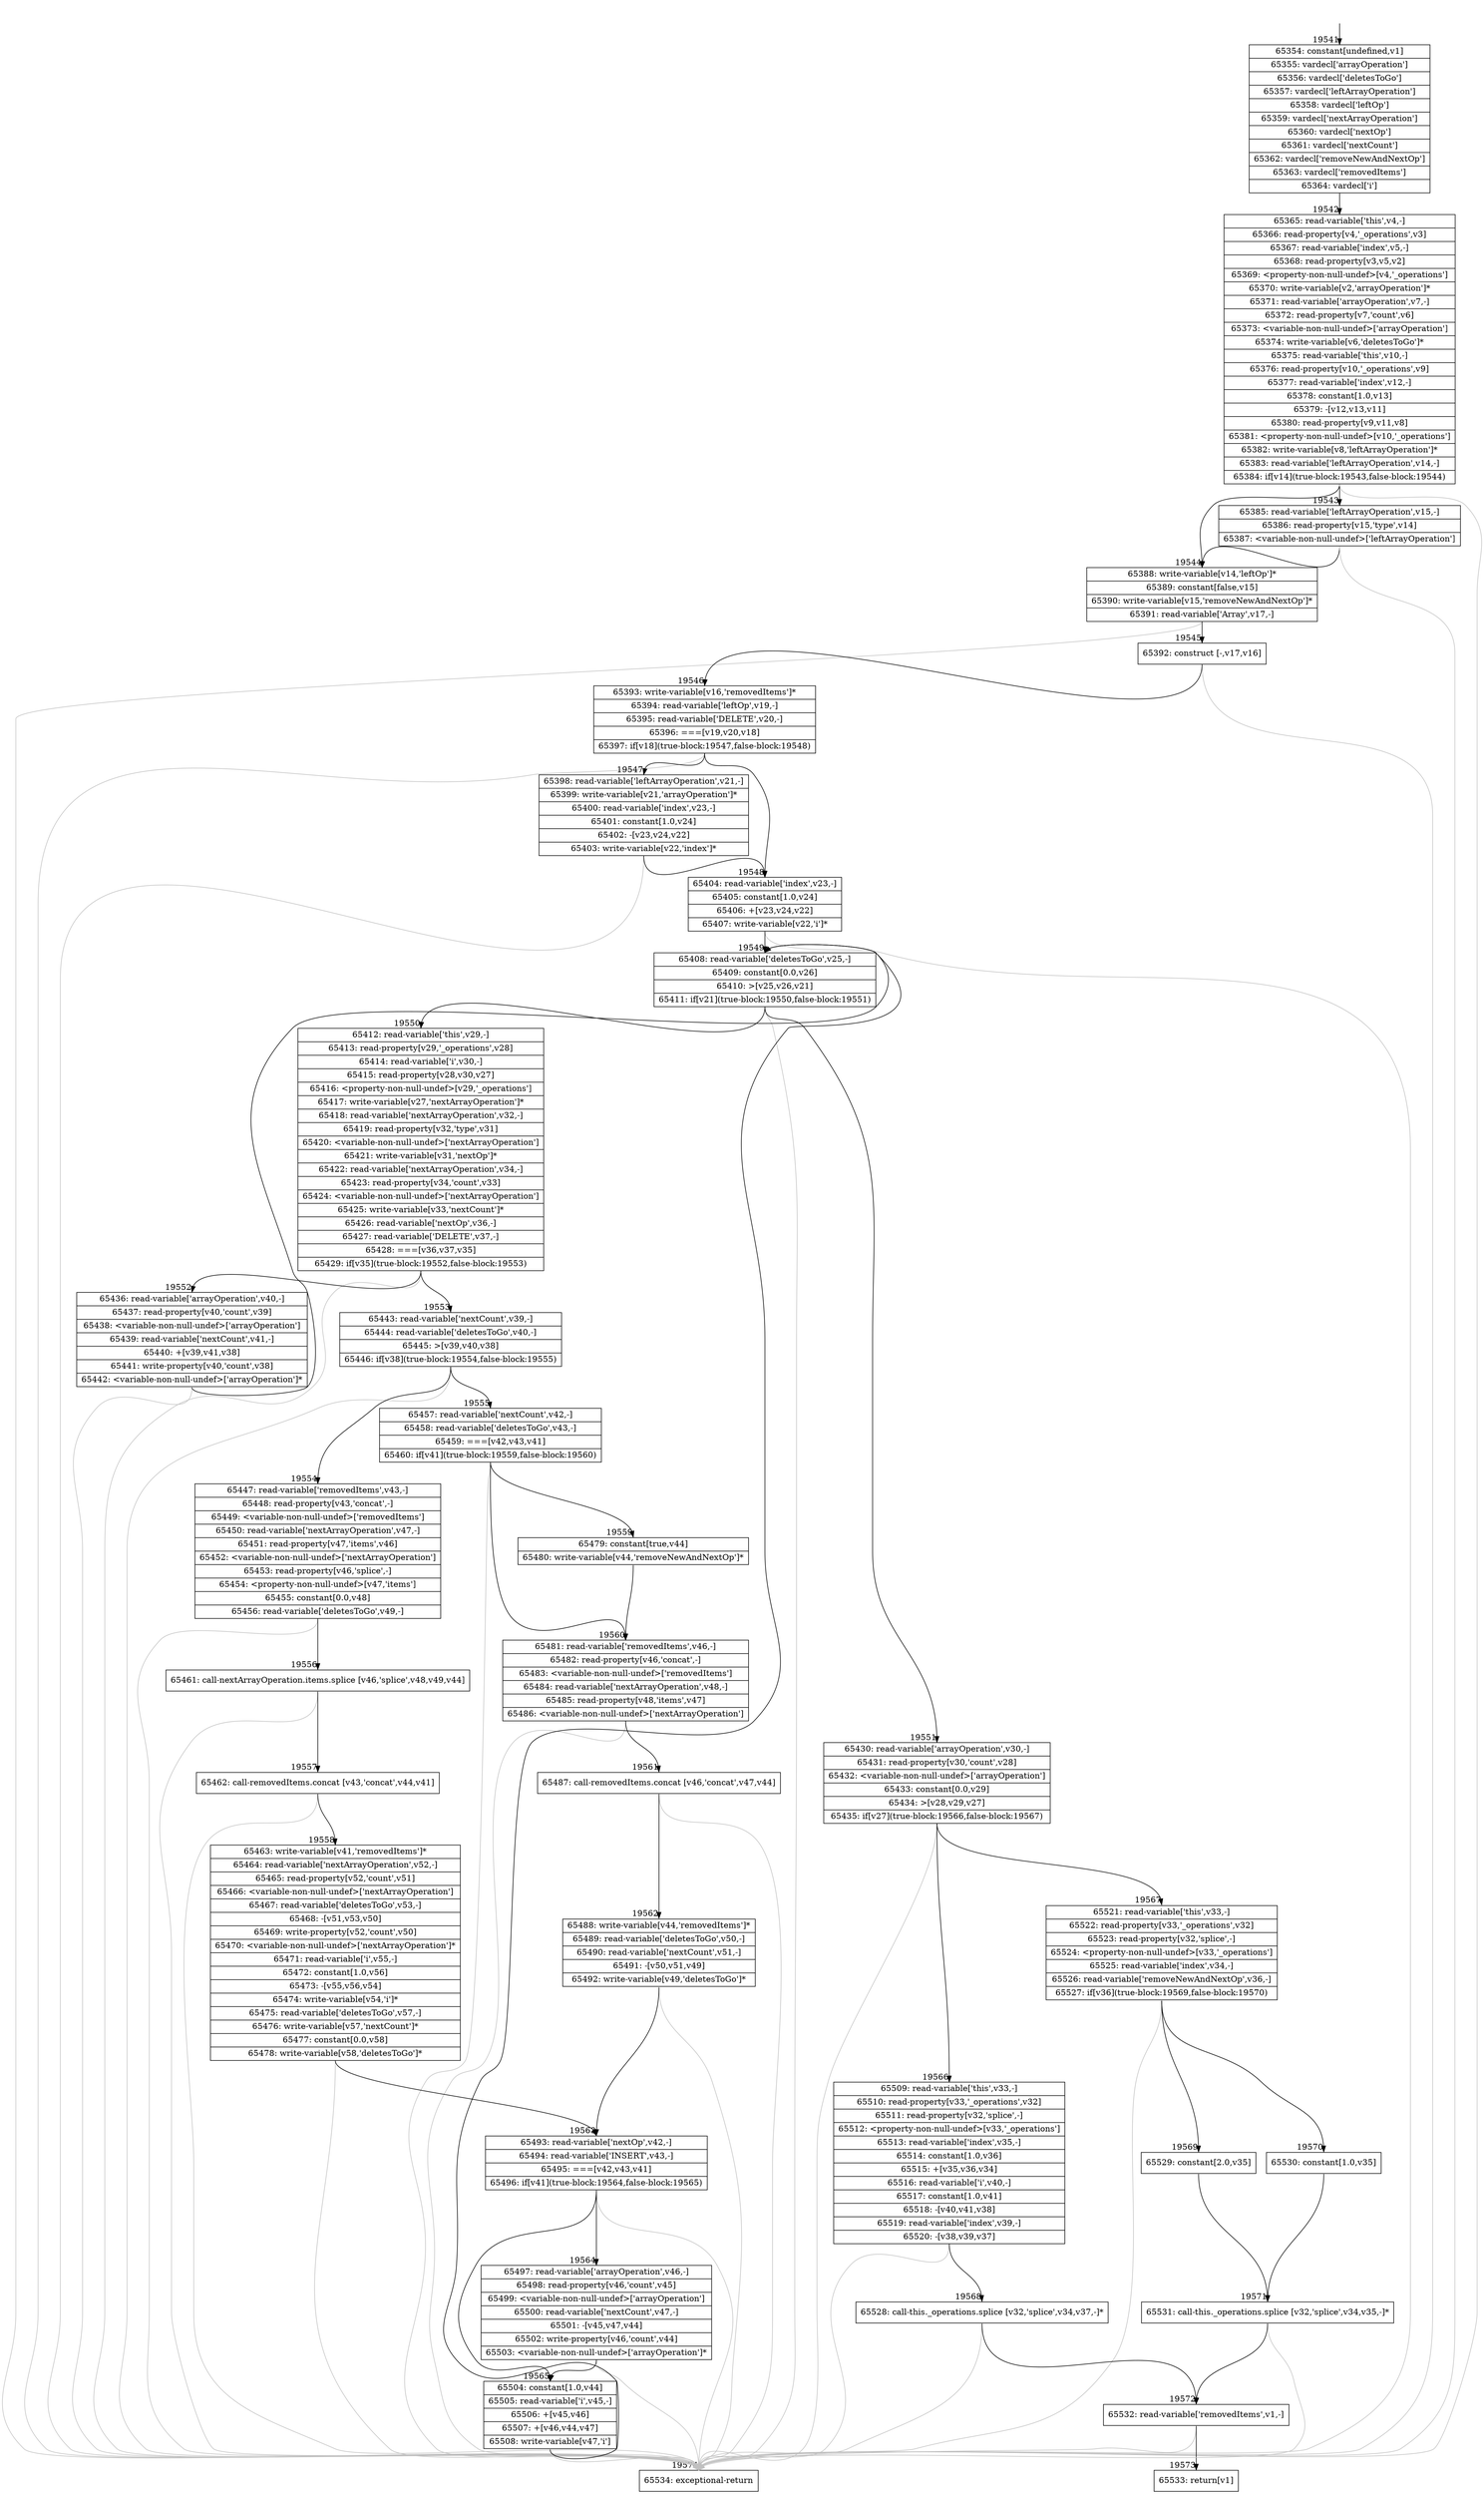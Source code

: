 digraph {
rankdir="TD"
BB_entry1682[shape=none,label=""];
BB_entry1682 -> BB19541 [tailport=s, headport=n, headlabel="    19541"]
BB19541 [shape=record label="{65354: constant[undefined,v1]|65355: vardecl['arrayOperation']|65356: vardecl['deletesToGo']|65357: vardecl['leftArrayOperation']|65358: vardecl['leftOp']|65359: vardecl['nextArrayOperation']|65360: vardecl['nextOp']|65361: vardecl['nextCount']|65362: vardecl['removeNewAndNextOp']|65363: vardecl['removedItems']|65364: vardecl['i']}" ] 
BB19541 -> BB19542 [tailport=s, headport=n, headlabel="      19542"]
BB19542 [shape=record label="{65365: read-variable['this',v4,-]|65366: read-property[v4,'_operations',v3]|65367: read-variable['index',v5,-]|65368: read-property[v3,v5,v2]|65369: \<property-non-null-undef\>[v4,'_operations']|65370: write-variable[v2,'arrayOperation']*|65371: read-variable['arrayOperation',v7,-]|65372: read-property[v7,'count',v6]|65373: \<variable-non-null-undef\>['arrayOperation']|65374: write-variable[v6,'deletesToGo']*|65375: read-variable['this',v10,-]|65376: read-property[v10,'_operations',v9]|65377: read-variable['index',v12,-]|65378: constant[1.0,v13]|65379: -[v12,v13,v11]|65380: read-property[v9,v11,v8]|65381: \<property-non-null-undef\>[v10,'_operations']|65382: write-variable[v8,'leftArrayOperation']*|65383: read-variable['leftArrayOperation',v14,-]|65384: if[v14](true-block:19543,false-block:19544)}" ] 
BB19542 -> BB19544 [tailport=s, headport=n, headlabel="      19544"]
BB19542 -> BB19543 [tailport=s, headport=n, headlabel="      19543"]
BB19542 -> BB19574 [tailport=s, headport=n, color=gray, headlabel="      19574"]
BB19543 [shape=record label="{65385: read-variable['leftArrayOperation',v15,-]|65386: read-property[v15,'type',v14]|65387: \<variable-non-null-undef\>['leftArrayOperation']}" ] 
BB19543 -> BB19544 [tailport=s, headport=n]
BB19543 -> BB19574 [tailport=s, headport=n, color=gray]
BB19544 [shape=record label="{65388: write-variable[v14,'leftOp']*|65389: constant[false,v15]|65390: write-variable[v15,'removeNewAndNextOp']*|65391: read-variable['Array',v17,-]}" ] 
BB19544 -> BB19545 [tailport=s, headport=n, headlabel="      19545"]
BB19544 -> BB19574 [tailport=s, headport=n, color=gray]
BB19545 [shape=record label="{65392: construct [-,v17,v16]}" ] 
BB19545 -> BB19546 [tailport=s, headport=n, headlabel="      19546"]
BB19545 -> BB19574 [tailport=s, headport=n, color=gray]
BB19546 [shape=record label="{65393: write-variable[v16,'removedItems']*|65394: read-variable['leftOp',v19,-]|65395: read-variable['DELETE',v20,-]|65396: ===[v19,v20,v18]|65397: if[v18](true-block:19547,false-block:19548)}" ] 
BB19546 -> BB19547 [tailport=s, headport=n, headlabel="      19547"]
BB19546 -> BB19548 [tailport=s, headport=n, headlabel="      19548"]
BB19546 -> BB19574 [tailport=s, headport=n, color=gray]
BB19547 [shape=record label="{65398: read-variable['leftArrayOperation',v21,-]|65399: write-variable[v21,'arrayOperation']*|65400: read-variable['index',v23,-]|65401: constant[1.0,v24]|65402: -[v23,v24,v22]|65403: write-variable[v22,'index']*}" ] 
BB19547 -> BB19548 [tailport=s, headport=n]
BB19547 -> BB19574 [tailport=s, headport=n, color=gray]
BB19548 [shape=record label="{65404: read-variable['index',v23,-]|65405: constant[1.0,v24]|65406: +[v23,v24,v22]|65407: write-variable[v22,'i']*}" ] 
BB19548 -> BB19549 [tailport=s, headport=n, headlabel="      19549"]
BB19548 -> BB19574 [tailport=s, headport=n, color=gray]
BB19549 [shape=record label="{65408: read-variable['deletesToGo',v25,-]|65409: constant[0.0,v26]|65410: \>[v25,v26,v21]|65411: if[v21](true-block:19550,false-block:19551)}" ] 
BB19549 -> BB19550 [tailport=s, headport=n, headlabel="      19550"]
BB19549 -> BB19551 [tailport=s, headport=n, headlabel="      19551"]
BB19549 -> BB19574 [tailport=s, headport=n, color=gray]
BB19550 [shape=record label="{65412: read-variable['this',v29,-]|65413: read-property[v29,'_operations',v28]|65414: read-variable['i',v30,-]|65415: read-property[v28,v30,v27]|65416: \<property-non-null-undef\>[v29,'_operations']|65417: write-variable[v27,'nextArrayOperation']*|65418: read-variable['nextArrayOperation',v32,-]|65419: read-property[v32,'type',v31]|65420: \<variable-non-null-undef\>['nextArrayOperation']|65421: write-variable[v31,'nextOp']*|65422: read-variable['nextArrayOperation',v34,-]|65423: read-property[v34,'count',v33]|65424: \<variable-non-null-undef\>['nextArrayOperation']|65425: write-variable[v33,'nextCount']*|65426: read-variable['nextOp',v36,-]|65427: read-variable['DELETE',v37,-]|65428: ===[v36,v37,v35]|65429: if[v35](true-block:19552,false-block:19553)}" ] 
BB19550 -> BB19552 [tailport=s, headport=n, headlabel="      19552"]
BB19550 -> BB19553 [tailport=s, headport=n, headlabel="      19553"]
BB19550 -> BB19574 [tailport=s, headport=n, color=gray]
BB19551 [shape=record label="{65430: read-variable['arrayOperation',v30,-]|65431: read-property[v30,'count',v28]|65432: \<variable-non-null-undef\>['arrayOperation']|65433: constant[0.0,v29]|65434: \>[v28,v29,v27]|65435: if[v27](true-block:19566,false-block:19567)}" ] 
BB19551 -> BB19566 [tailport=s, headport=n, headlabel="      19566"]
BB19551 -> BB19567 [tailport=s, headport=n, headlabel="      19567"]
BB19551 -> BB19574 [tailport=s, headport=n, color=gray]
BB19552 [shape=record label="{65436: read-variable['arrayOperation',v40,-]|65437: read-property[v40,'count',v39]|65438: \<variable-non-null-undef\>['arrayOperation']|65439: read-variable['nextCount',v41,-]|65440: +[v39,v41,v38]|65441: write-property[v40,'count',v38]|65442: \<variable-non-null-undef\>['arrayOperation']*}" ] 
BB19552 -> BB19549 [tailport=s, headport=n]
BB19552 -> BB19574 [tailport=s, headport=n, color=gray]
BB19553 [shape=record label="{65443: read-variable['nextCount',v39,-]|65444: read-variable['deletesToGo',v40,-]|65445: \>[v39,v40,v38]|65446: if[v38](true-block:19554,false-block:19555)}" ] 
BB19553 -> BB19554 [tailport=s, headport=n, headlabel="      19554"]
BB19553 -> BB19555 [tailport=s, headport=n, headlabel="      19555"]
BB19553 -> BB19574 [tailport=s, headport=n, color=gray]
BB19554 [shape=record label="{65447: read-variable['removedItems',v43,-]|65448: read-property[v43,'concat',-]|65449: \<variable-non-null-undef\>['removedItems']|65450: read-variable['nextArrayOperation',v47,-]|65451: read-property[v47,'items',v46]|65452: \<variable-non-null-undef\>['nextArrayOperation']|65453: read-property[v46,'splice',-]|65454: \<property-non-null-undef\>[v47,'items']|65455: constant[0.0,v48]|65456: read-variable['deletesToGo',v49,-]}" ] 
BB19554 -> BB19556 [tailport=s, headport=n, headlabel="      19556"]
BB19554 -> BB19574 [tailport=s, headport=n, color=gray]
BB19555 [shape=record label="{65457: read-variable['nextCount',v42,-]|65458: read-variable['deletesToGo',v43,-]|65459: ===[v42,v43,v41]|65460: if[v41](true-block:19559,false-block:19560)}" ] 
BB19555 -> BB19559 [tailport=s, headport=n, headlabel="      19559"]
BB19555 -> BB19560 [tailport=s, headport=n, headlabel="      19560"]
BB19555 -> BB19574 [tailport=s, headport=n, color=gray]
BB19556 [shape=record label="{65461: call-nextArrayOperation.items.splice [v46,'splice',v48,v49,v44]}" ] 
BB19556 -> BB19557 [tailport=s, headport=n, headlabel="      19557"]
BB19556 -> BB19574 [tailport=s, headport=n, color=gray]
BB19557 [shape=record label="{65462: call-removedItems.concat [v43,'concat',v44,v41]}" ] 
BB19557 -> BB19558 [tailport=s, headport=n, headlabel="      19558"]
BB19557 -> BB19574 [tailport=s, headport=n, color=gray]
BB19558 [shape=record label="{65463: write-variable[v41,'removedItems']*|65464: read-variable['nextArrayOperation',v52,-]|65465: read-property[v52,'count',v51]|65466: \<variable-non-null-undef\>['nextArrayOperation']|65467: read-variable['deletesToGo',v53,-]|65468: -[v51,v53,v50]|65469: write-property[v52,'count',v50]|65470: \<variable-non-null-undef\>['nextArrayOperation']*|65471: read-variable['i',v55,-]|65472: constant[1.0,v56]|65473: -[v55,v56,v54]|65474: write-variable[v54,'i']*|65475: read-variable['deletesToGo',v57,-]|65476: write-variable[v57,'nextCount']*|65477: constant[0.0,v58]|65478: write-variable[v58,'deletesToGo']*}" ] 
BB19558 -> BB19563 [tailport=s, headport=n, headlabel="      19563"]
BB19558 -> BB19574 [tailport=s, headport=n, color=gray]
BB19559 [shape=record label="{65479: constant[true,v44]|65480: write-variable[v44,'removeNewAndNextOp']*}" ] 
BB19559 -> BB19560 [tailport=s, headport=n]
BB19560 [shape=record label="{65481: read-variable['removedItems',v46,-]|65482: read-property[v46,'concat',-]|65483: \<variable-non-null-undef\>['removedItems']|65484: read-variable['nextArrayOperation',v48,-]|65485: read-property[v48,'items',v47]|65486: \<variable-non-null-undef\>['nextArrayOperation']}" ] 
BB19560 -> BB19561 [tailport=s, headport=n, headlabel="      19561"]
BB19560 -> BB19574 [tailport=s, headport=n, color=gray]
BB19561 [shape=record label="{65487: call-removedItems.concat [v46,'concat',v47,v44]}" ] 
BB19561 -> BB19562 [tailport=s, headport=n, headlabel="      19562"]
BB19561 -> BB19574 [tailport=s, headport=n, color=gray]
BB19562 [shape=record label="{65488: write-variable[v44,'removedItems']*|65489: read-variable['deletesToGo',v50,-]|65490: read-variable['nextCount',v51,-]|65491: -[v50,v51,v49]|65492: write-variable[v49,'deletesToGo']*}" ] 
BB19562 -> BB19563 [tailport=s, headport=n]
BB19562 -> BB19574 [tailport=s, headport=n, color=gray]
BB19563 [shape=record label="{65493: read-variable['nextOp',v42,-]|65494: read-variable['INSERT',v43,-]|65495: ===[v42,v43,v41]|65496: if[v41](true-block:19564,false-block:19565)}" ] 
BB19563 -> BB19564 [tailport=s, headport=n, headlabel="      19564"]
BB19563 -> BB19565 [tailport=s, headport=n, headlabel="      19565"]
BB19563 -> BB19574 [tailport=s, headport=n, color=gray]
BB19564 [shape=record label="{65497: read-variable['arrayOperation',v46,-]|65498: read-property[v46,'count',v45]|65499: \<variable-non-null-undef\>['arrayOperation']|65500: read-variable['nextCount',v47,-]|65501: -[v45,v47,v44]|65502: write-property[v46,'count',v44]|65503: \<variable-non-null-undef\>['arrayOperation']*}" ] 
BB19564 -> BB19565 [tailport=s, headport=n]
BB19564 -> BB19574 [tailport=s, headport=n, color=gray]
BB19565 [shape=record label="{65504: constant[1.0,v44]|65505: read-variable['i',v45,-]|65506: +[v45,v46]|65507: +[v46,v44,v47]|65508: write-variable[v47,'i']}" ] 
BB19565 -> BB19549 [tailport=s, headport=n]
BB19565 -> BB19574 [tailport=s, headport=n, color=gray]
BB19566 [shape=record label="{65509: read-variable['this',v33,-]|65510: read-property[v33,'_operations',v32]|65511: read-property[v32,'splice',-]|65512: \<property-non-null-undef\>[v33,'_operations']|65513: read-variable['index',v35,-]|65514: constant[1.0,v36]|65515: +[v35,v36,v34]|65516: read-variable['i',v40,-]|65517: constant[1.0,v41]|65518: -[v40,v41,v38]|65519: read-variable['index',v39,-]|65520: -[v38,v39,v37]}" ] 
BB19566 -> BB19568 [tailport=s, headport=n, headlabel="      19568"]
BB19566 -> BB19574 [tailport=s, headport=n, color=gray]
BB19567 [shape=record label="{65521: read-variable['this',v33,-]|65522: read-property[v33,'_operations',v32]|65523: read-property[v32,'splice',-]|65524: \<property-non-null-undef\>[v33,'_operations']|65525: read-variable['index',v34,-]|65526: read-variable['removeNewAndNextOp',v36,-]|65527: if[v36](true-block:19569,false-block:19570)}" ] 
BB19567 -> BB19569 [tailport=s, headport=n, headlabel="      19569"]
BB19567 -> BB19570 [tailport=s, headport=n, headlabel="      19570"]
BB19567 -> BB19574 [tailport=s, headport=n, color=gray]
BB19568 [shape=record label="{65528: call-this._operations.splice [v32,'splice',v34,v37,-]*}" ] 
BB19568 -> BB19572 [tailport=s, headport=n, headlabel="      19572"]
BB19568 -> BB19574 [tailport=s, headport=n, color=gray]
BB19569 [shape=record label="{65529: constant[2.0,v35]}" ] 
BB19569 -> BB19571 [tailport=s, headport=n, headlabel="      19571"]
BB19570 [shape=record label="{65530: constant[1.0,v35]}" ] 
BB19570 -> BB19571 [tailport=s, headport=n]
BB19571 [shape=record label="{65531: call-this._operations.splice [v32,'splice',v34,v35,-]*}" ] 
BB19571 -> BB19572 [tailport=s, headport=n]
BB19571 -> BB19574 [tailport=s, headport=n, color=gray]
BB19572 [shape=record label="{65532: read-variable['removedItems',v1,-]}" ] 
BB19572 -> BB19573 [tailport=s, headport=n, headlabel="      19573"]
BB19572 -> BB19574 [tailport=s, headport=n, color=gray]
BB19573 [shape=record label="{65533: return[v1]}" ] 
BB19574 [shape=record label="{65534: exceptional-return}" ] 
//#$~ 36595
}
